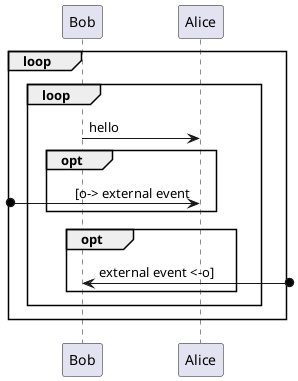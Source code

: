 @startuml
!pragma teoz true
participant Bob
participant Alice
loop
loop
Bob->Alice : hello
opt
[o-> Alice : [o-> external event
end opt
opt
Bob <-o] : external event <-o]
end opt
end
end
@enduml
@startuml
!pragma teoz true
skinparam ParticipantPadding 18
skinparam BoxPadding 20
box
participant A
end box
  A -> B
& B -> C
opt#transparent #pink bad /'in teoz'/
?o-> B : Pre
& B <-o? : yolo
'& C -[hidden]> C /' enlarge opt box '/
end
opt#transparent expand?
[o-> B : Pre
& B <-o? : yolo
'& C -[hidden]> C /' enlarge opt box '/
'& C -[hidden]> B
end
opt#transparent #20DD0090 OK
  A o-> B
& B <-o? : yolo
'& C -[hidden]> C /' enlarge opt box '/
end
opt#transparent #pink bad?
  A o-> B
& B <-o] : yolo
'& C -[hidden]> C /' enlarge opt box '/
end
@enduml
@startuml
!pragma teoz true
skinparam ParticipantPadding 18
skinparam BoxPadding 20
box
participant A
end box
  A -> B
& B -> C
opt#transparent #pink bad?
  A o-> B
& B <-o] : yolo
'& C -[hidden]> C /' enlarge opt box '/
end
opt#transparent #pink bad?
  A o-> B
& B <-o] : yolo; testing longer text
'& C -[hidden]> C /' enlarge opt box '/
end
opt#transparent #pink bad /'in teoz'/
?o-> B : Pre
& B <-o? : yolo
'& C -[hidden]> C /' enlarge opt box '/
end
@enduml
@startuml
!pragma teoz true
skinparam ParticipantPadding 18
skinparam BoxPadding 20
box
participant A
== divider ==
end box
  A -> B
& B -> C
opt#transparent #pink bad /'in teoz'/
?o-> B : Pre
& B <-o? : yolo
end
opt#transparent expand?
[o-> B : Pre
& B <-o? : yolo
end
[o-> B : Pre
& B <-o? : yolo
opt#transparent #pink bad?
  A o-> B
& B <-o] : yolo
end
@enduml

@startuml
!pragma teoz true
skinparam ParticipantPadding 18
skinparam BoxPadding 20

participant A
participant B
participant C

== two short arrows ==
opt#transparent OK /'in teoz'/
?o-> B : Pre
& B <-o? : yolo
end
?o-> B : Pre
& B <-o? : yolo
opt#transparent OK /'in teoz'/
?o-> A : Pre
& A <-o? : yolo
end
?o-> A : Pre
& A <-o? : yolo
opt#transparent OK /'in teoz'/
?o-> A : longer text short
end
?o-> A : longer text short
== left edge arrows ==
opt#transparent OK
[o-> B : Pre
& B <-o? : yolo
end
[o-> B : Pre
& B <-o? : yolo
== right edge arrows ==
opt#transparent OK
  A o-> B
& B <-o] : yolo
end
  A o-> B
& B <-o] : yolo
== extra long text on right edge arrows ==
opt#transparent OK
  A o-> B
& B <-o] : This text extends the arrow length\nright edge arrow
end
  A o-> B
& B <-o] : This text extends the arrow length\nright edge arrow
== extra long text on right short arrows ==
opt#transparent OK /'in teoz'/
?o-> B : Pre
& B <-o? : This text extends the arrow length\nshort arrow
end
?o-> B : Pre
& B <-o? : This text extends the arrow length\nshort arrow
@enduml

@startuml
!pragma teoz true
skinparam ParticipantPadding 18
skinparam BoxPadding 20

box
participant A
end box
participant B
box
participant C
end box
== left edge arrows ==
'opt#transparent OK
'[o-> B : Pre
'& B <-o C
'end
[-> B : Pre
& B <-o C
== right edge arrows ==
opt#transparent OK
  A o-> B
& B <-o] : yolo
end
  A o-> B
& B <-o] : yolo
@enduml

@startuml
!pragma teoz true
'skinparam ParticipantPadding 18
'skinparam BoxPadding 18
box
participant A
end box
box
participant B
end box
box
participant C
end box
  A -> B
& B -> C
== short arrows ==
?o-> B : short
& B <-o? : short
opt#transparent
?o-> B : short
& B <-o? : short
end
== right edge arrows ==
opt#transparent
[o-> B : Pre
& B <-o C : five
end
[o-> B : Pre
& B <-o C : five
== left edge arrows ==
opt#transparent
  A o-> B : five
& B <-o] :
end
  A o-> B : five
& B <-o] :
@enduml
@startuml
!pragma teoz true
skinparam ParticipantPadding 18
  A -> B
& B -> C
== short arrows ==
opt#transparent
?o-> B : four
& B <-o? : four
end
?o-> B : four
& B <-o? : four
== left edge arrow ==
opt#transparent expand?
[o-> B
& B <-o C : four
end
[o-> B
& B <-o C : four
== right edge arrow==
opt#transparent
  A o-> B : four
& B <-o]
end
  A o-> B : four
& B <-o]
@enduml
@startuml
!pragma teoz true
skinparam ParticipantPadding 18
skinparam BoxPadding 20
box
participant A
end box
  A -> B
& B -> C
opt#transparent #pink bad /'in teoz'/
?o-> B : Pre
& B <-o? : yolo
'& C -[hidden]> C /' enlarge opt box '/
end
opt#transparent expand?
[o-> B : Pre
& B <-o? : yolo
'& C -[hidden]> C /' enlarge opt box '/
'& C -[hidden]> B
end
== Division showing diagram width ==
opt#transparent #20DD0090 OK
  A o-> B
& B <-o? : yolo
'& C -[hidden]> C /' enlarge opt box '/
end
opt#transparent #pink bad?
  A o-> B
& B <-o] : yolo
'& C -[hidden]> C /' enlarge opt box '/
end
@enduml

@startuml
!pragma teoz true
skinparam ParticipantPadding 18
skinparam BoxPadding 20

participant A
participant B
participant C

'== two short arrows ==
'opt#transparent OK /'in teoz'/
'?o-> B : Pre
'& B <-o? : yolo
'end
'?o-> B : Pre
'& B <-o? : yolo
'opt#transparent OK /'in teoz'/
'?o-> A : Pre
'& A <-o? : yolo
'end
'?o-> A : Pre
'& A <-o? : yolo
opt#transparent OK /'in teoz'/
?o-> A : longer text short
end
?o-> A: longer text short
== left edge arrows ==
opt#transparent OK
[o-> B : Pre
& B <-o? : yolo
end
[o-> B : Pre
& B <-o? : yolo
== right edge arrows ==
opt#transparent OK
  A o-> B
& B <-o] : yolo
end
opt#transparent OK
  A -> B
& B <-o] : yolo
end
  A o-> B
& B <-o] : yolo
== extra long text on right edge arrows ==
opt#transparent OK
  A o-> B
& B <-o] : This text extends the arrow length\nright edge arrow
end
  A o-> B
& B <-o] : This text extends the arrow length\nright edge arrow
== extra long text on right short arrows ==
opt#transparent OK /'in teoz'/
?o-> B : Pre
& B <-o? : This text extends the arrow length\nshort arrow
end
?o-> B : Pre
& B <-o? : This text extends the arrow length\nshort arrow
@enduml
@startuml
!pragma teoz true
participant B
== extra long text both sides, short vs edge ==
opt#transparent OK
   [o-> B : This text extends the arrow length\nright edge arrow
& B <-o] : This text extends the arrow length\nright edge arrow
end
opt#transparent OK /'in teoz'/
?o-> B : This text extends the arrow length\nshort arrow
& B <-o? : This text extends the arrow length\nshort arrow
end
@enduml
@startuml
!pragma teoz true
participant Bob
participant Alice
loop
loop
Bob->Alice : hello
opt
[o->Alice : external event
end opt
end
end
Opt
[o->Alice : external event
end opt
@enduml
@startuml
!pragma teoz true
participant Bob
participant Alice
Loop
loop
Bob->Alice : hello
opt
?o->Alice : short arrow, longer message
end opt
end
end
'Opt
'?o->Alice : short arrow, longer message
'end opt
@enduml
@startuml
!pragma teoz true
skinparam ParticipantPadding 18
  A -> B
& B <- C
== short arrows ==
opt#transparent
?o-> B : word
& B <-o? : word
end
?o-> B : word
& B <-o? : word
== left edge arrow ==
opt#transparent
[o-> B : word
end
[o-> B : word
== right edge arrow==
opt#transparent
& B <-o] : word
end
B <-o] : word
@enduml



